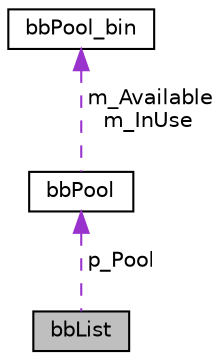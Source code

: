 digraph "bbList"
{
 // LATEX_PDF_SIZE
  edge [fontname="Helvetica",fontsize="10",labelfontname="Helvetica",labelfontsize="10"];
  node [fontname="Helvetica",fontsize="10",shape=record];
  Node1 [label="bbList",height=0.2,width=0.4,color="black", fillcolor="grey75", style="filled", fontcolor="black",tooltip=" "];
  Node2 -> Node1 [dir="back",color="darkorchid3",fontsize="10",style="dashed",label=" p_Pool" ,fontname="Helvetica"];
  Node2 [label="bbPool",height=0.2,width=0.4,color="black", fillcolor="white", style="filled",URL="$structbbPool.html",tooltip=" "];
  Node3 -> Node2 [dir="back",color="darkorchid3",fontsize="10",style="dashed",label=" m_Available\nm_InUse" ,fontname="Helvetica"];
  Node3 [label="bbPool_bin",height=0.2,width=0.4,color="black", fillcolor="white", style="filled",URL="$structbbPool__bin.html",tooltip=" "];
}
